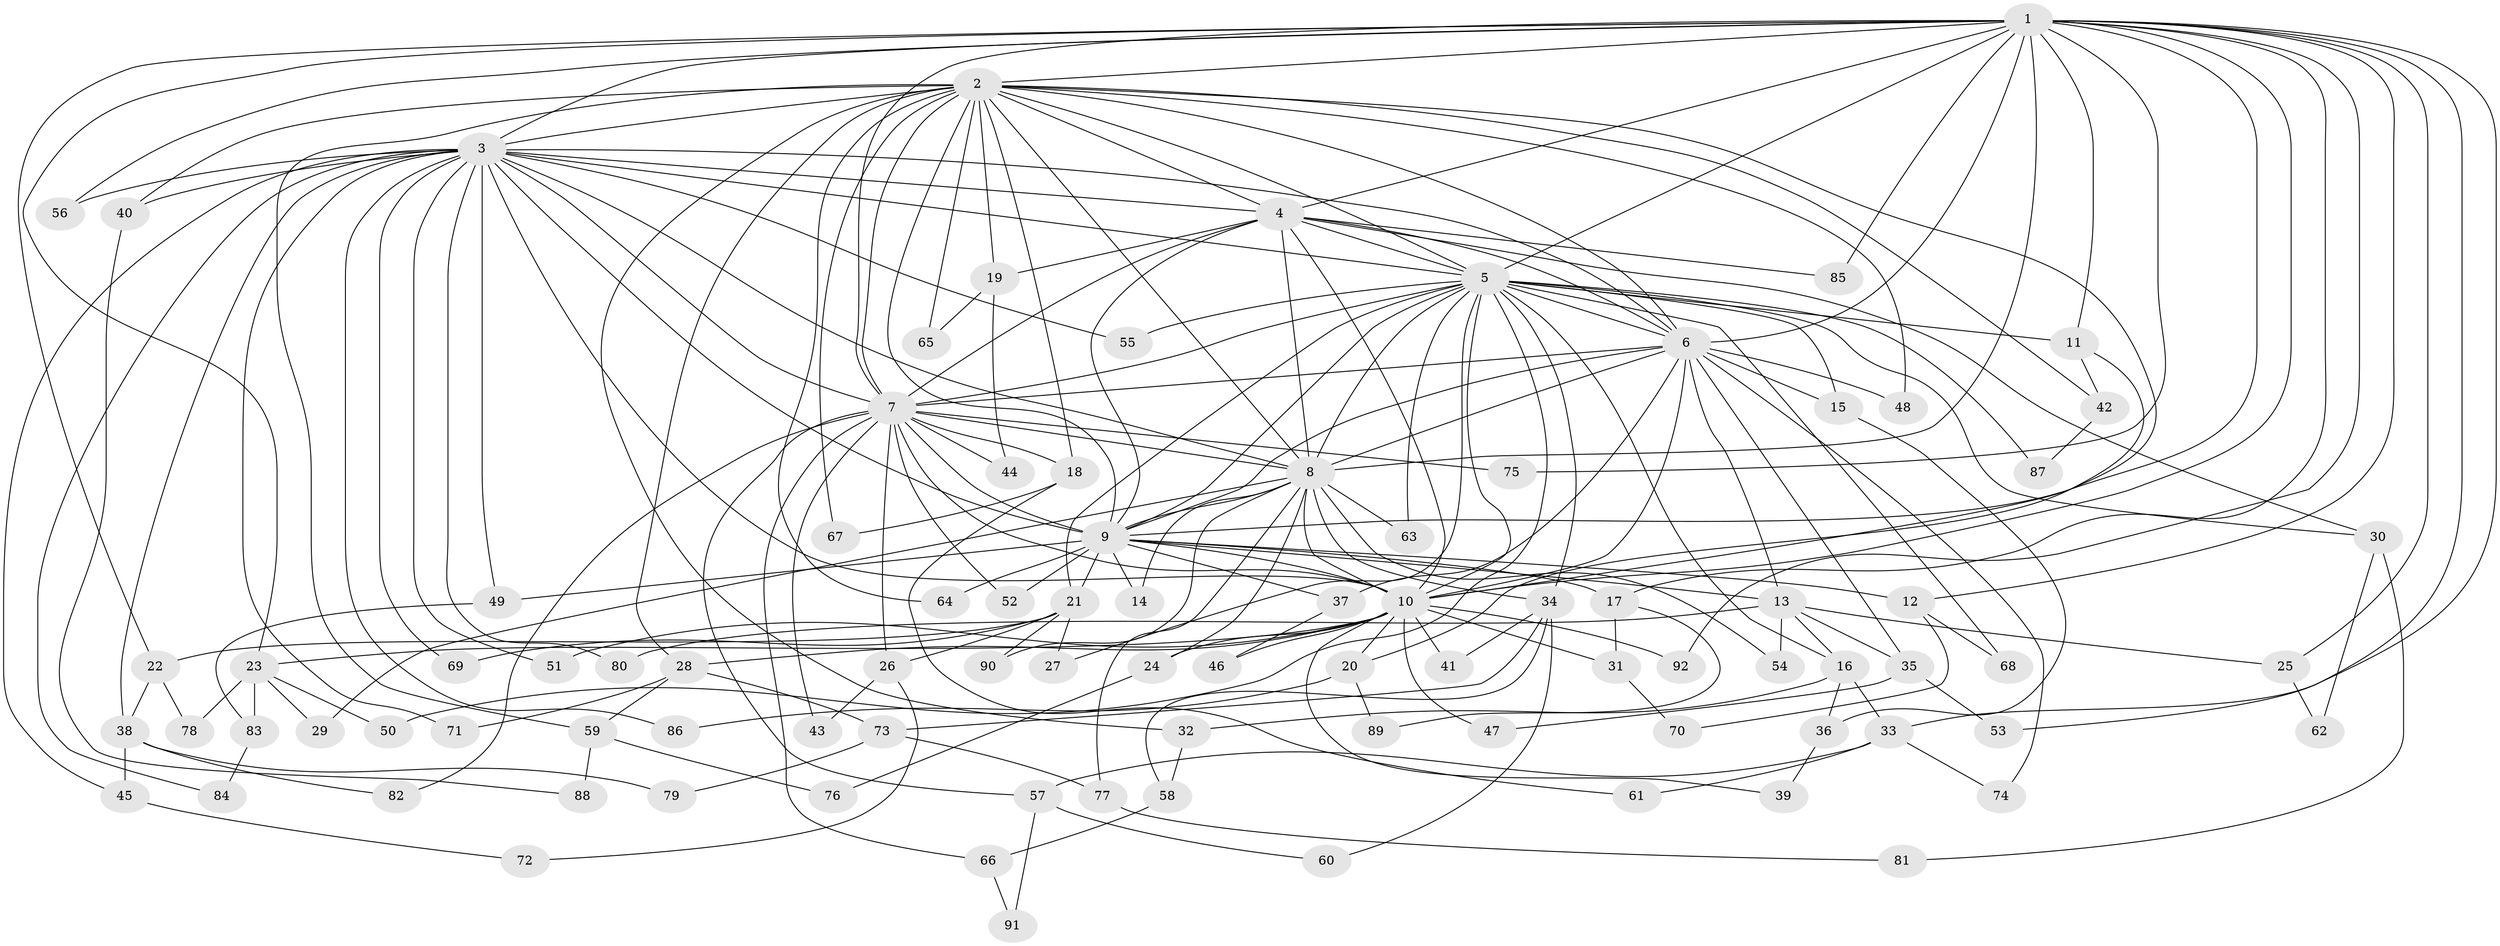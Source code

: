 // coarse degree distribution, {17: 0.030303030303030304, 19: 0.030303030303030304, 11: 0.015151515151515152, 28: 0.015151515151515152, 14: 0.015151515151515152, 16: 0.030303030303030304, 4: 0.16666666666666666, 8: 0.030303030303030304, 2: 0.4090909090909091, 3: 0.18181818181818182, 7: 0.030303030303030304, 5: 0.045454545454545456}
// Generated by graph-tools (version 1.1) at 2025/51/02/27/25 19:51:45]
// undirected, 92 vertices, 209 edges
graph export_dot {
graph [start="1"]
  node [color=gray90,style=filled];
  1;
  2;
  3;
  4;
  5;
  6;
  7;
  8;
  9;
  10;
  11;
  12;
  13;
  14;
  15;
  16;
  17;
  18;
  19;
  20;
  21;
  22;
  23;
  24;
  25;
  26;
  27;
  28;
  29;
  30;
  31;
  32;
  33;
  34;
  35;
  36;
  37;
  38;
  39;
  40;
  41;
  42;
  43;
  44;
  45;
  46;
  47;
  48;
  49;
  50;
  51;
  52;
  53;
  54;
  55;
  56;
  57;
  58;
  59;
  60;
  61;
  62;
  63;
  64;
  65;
  66;
  67;
  68;
  69;
  70;
  71;
  72;
  73;
  74;
  75;
  76;
  77;
  78;
  79;
  80;
  81;
  82;
  83;
  84;
  85;
  86;
  87;
  88;
  89;
  90;
  91;
  92;
  1 -- 2;
  1 -- 3;
  1 -- 4;
  1 -- 5;
  1 -- 6;
  1 -- 7;
  1 -- 8;
  1 -- 9;
  1 -- 10;
  1 -- 11;
  1 -- 12;
  1 -- 17;
  1 -- 22;
  1 -- 23;
  1 -- 25;
  1 -- 33;
  1 -- 53;
  1 -- 56;
  1 -- 75;
  1 -- 85;
  1 -- 92;
  2 -- 3;
  2 -- 4;
  2 -- 5;
  2 -- 6;
  2 -- 7;
  2 -- 8;
  2 -- 9;
  2 -- 10;
  2 -- 18;
  2 -- 19;
  2 -- 28;
  2 -- 32;
  2 -- 40;
  2 -- 42;
  2 -- 48;
  2 -- 59;
  2 -- 64;
  2 -- 65;
  2 -- 67;
  3 -- 4;
  3 -- 5;
  3 -- 6;
  3 -- 7;
  3 -- 8;
  3 -- 9;
  3 -- 10;
  3 -- 38;
  3 -- 40;
  3 -- 45;
  3 -- 49;
  3 -- 51;
  3 -- 55;
  3 -- 56;
  3 -- 69;
  3 -- 71;
  3 -- 80;
  3 -- 84;
  3 -- 86;
  4 -- 5;
  4 -- 6;
  4 -- 7;
  4 -- 8;
  4 -- 9;
  4 -- 10;
  4 -- 19;
  4 -- 30;
  4 -- 85;
  5 -- 6;
  5 -- 7;
  5 -- 8;
  5 -- 9;
  5 -- 10;
  5 -- 11;
  5 -- 15;
  5 -- 16;
  5 -- 21;
  5 -- 27;
  5 -- 30;
  5 -- 34;
  5 -- 50;
  5 -- 55;
  5 -- 63;
  5 -- 68;
  5 -- 87;
  6 -- 7;
  6 -- 8;
  6 -- 9;
  6 -- 10;
  6 -- 13;
  6 -- 15;
  6 -- 35;
  6 -- 37;
  6 -- 48;
  6 -- 74;
  7 -- 8;
  7 -- 9;
  7 -- 10;
  7 -- 18;
  7 -- 26;
  7 -- 43;
  7 -- 44;
  7 -- 52;
  7 -- 57;
  7 -- 66;
  7 -- 75;
  7 -- 82;
  8 -- 9;
  8 -- 10;
  8 -- 14;
  8 -- 24;
  8 -- 29;
  8 -- 34;
  8 -- 54;
  8 -- 63;
  8 -- 77;
  8 -- 90;
  9 -- 10;
  9 -- 12;
  9 -- 13;
  9 -- 14;
  9 -- 17;
  9 -- 21;
  9 -- 37;
  9 -- 49;
  9 -- 52;
  9 -- 64;
  10 -- 20;
  10 -- 23;
  10 -- 24;
  10 -- 28;
  10 -- 31;
  10 -- 39;
  10 -- 41;
  10 -- 46;
  10 -- 47;
  10 -- 51;
  10 -- 92;
  11 -- 20;
  11 -- 42;
  12 -- 68;
  12 -- 70;
  13 -- 16;
  13 -- 25;
  13 -- 35;
  13 -- 54;
  13 -- 80;
  15 -- 36;
  16 -- 32;
  16 -- 33;
  16 -- 36;
  17 -- 31;
  17 -- 89;
  18 -- 61;
  18 -- 67;
  19 -- 44;
  19 -- 65;
  20 -- 86;
  20 -- 89;
  21 -- 22;
  21 -- 26;
  21 -- 27;
  21 -- 69;
  21 -- 90;
  22 -- 38;
  22 -- 78;
  23 -- 29;
  23 -- 50;
  23 -- 78;
  23 -- 83;
  24 -- 76;
  25 -- 62;
  26 -- 43;
  26 -- 72;
  28 -- 59;
  28 -- 71;
  28 -- 73;
  30 -- 62;
  30 -- 81;
  31 -- 70;
  32 -- 58;
  33 -- 57;
  33 -- 61;
  33 -- 74;
  34 -- 41;
  34 -- 58;
  34 -- 60;
  34 -- 73;
  35 -- 47;
  35 -- 53;
  36 -- 39;
  37 -- 46;
  38 -- 45;
  38 -- 79;
  38 -- 82;
  40 -- 88;
  42 -- 87;
  45 -- 72;
  49 -- 83;
  57 -- 60;
  57 -- 91;
  58 -- 66;
  59 -- 76;
  59 -- 88;
  66 -- 91;
  73 -- 77;
  73 -- 79;
  77 -- 81;
  83 -- 84;
}
